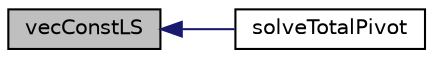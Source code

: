 digraph "vecConstLS"
{
  edge [fontname="Helvetica",fontsize="10",labelfontname="Helvetica",labelfontsize="10"];
  node [fontname="Helvetica",fontsize="10",shape=record];
  rankdir="LR";
  Node52 [label="vecConstLS",height=0.2,width=0.4,color="black", fillcolor="grey75", style="filled", fontcolor="black"];
  Node52 -> Node53 [dir="back",color="midnightblue",fontsize="10",style="solid",fontname="Helvetica"];
  Node53 [label="solveTotalPivot",height=0.2,width=0.4,color="black", fillcolor="white", style="filled",URL="$d7/d3a/linear_solver_total_pivot_8h.html#a2537b7e54ce430e465bfb3922de90894"];
}
